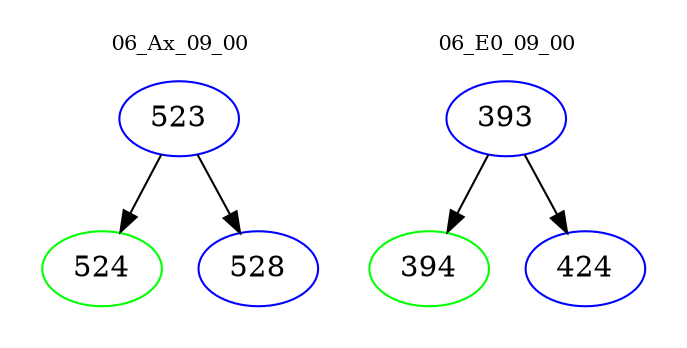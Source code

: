 digraph{
subgraph cluster_0 {
color = white
label = "06_Ax_09_00";
fontsize=10;
T0_523 [label="523", color="blue"]
T0_523 -> T0_524 [color="black"]
T0_524 [label="524", color="green"]
T0_523 -> T0_528 [color="black"]
T0_528 [label="528", color="blue"]
}
subgraph cluster_1 {
color = white
label = "06_E0_09_00";
fontsize=10;
T1_393 [label="393", color="blue"]
T1_393 -> T1_394 [color="black"]
T1_394 [label="394", color="green"]
T1_393 -> T1_424 [color="black"]
T1_424 [label="424", color="blue"]
}
}
